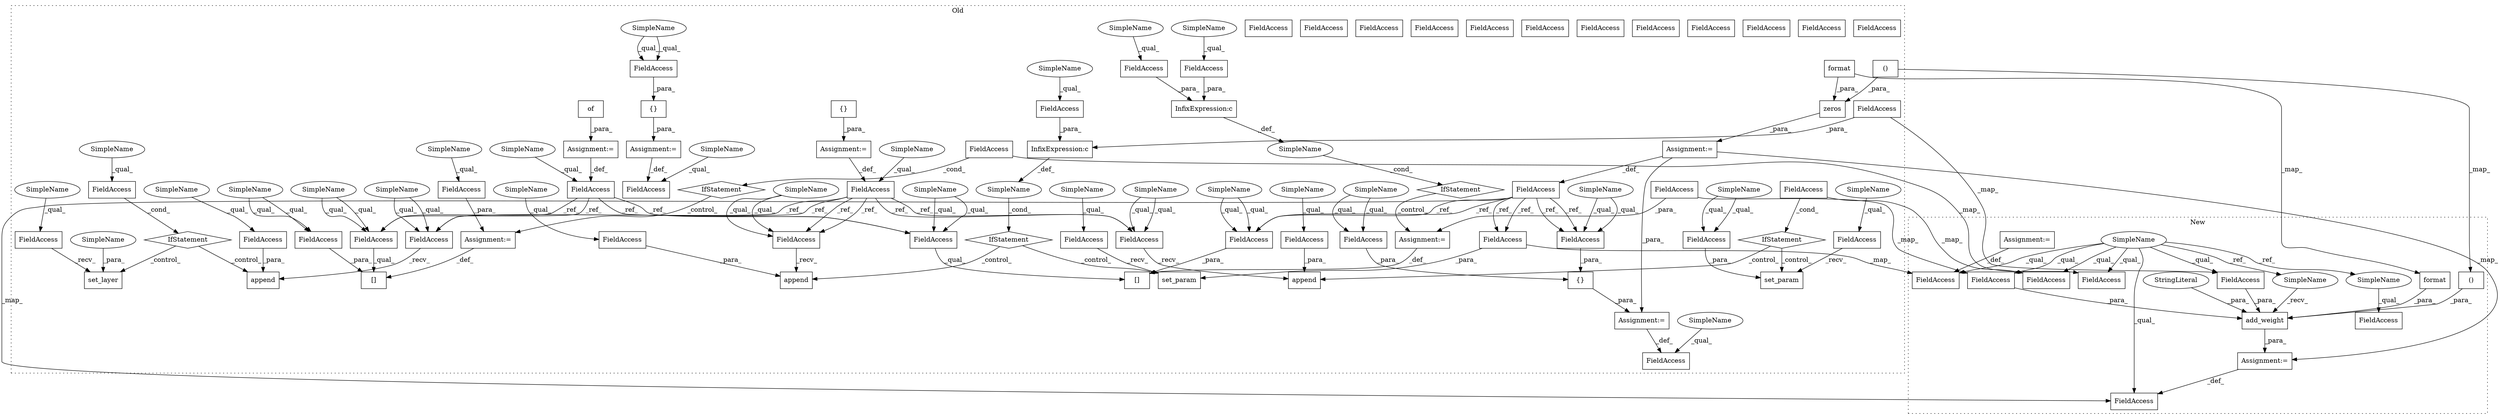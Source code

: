 digraph G {
subgraph cluster0 {
1 [label="append" a="32" s="8539,8564" l="7,1" shape="box"];
3 [label="FieldAccess" a="22" s="8546" l="18" shape="box"];
4 [label="FieldAccess" a="22" s="8402" l="17" shape="box"];
6 [label="FieldAccess" a="22" s="8521" l="17" shape="box"];
7 [label="FieldAccess" a="22" s="8666" l="17" shape="box"];
8 [label="IfStatement" a="25" s="8445,8467" l="4,2" shape="diamond"];
9 [label="{}" a="4" s="8437" l="2" shape="box"];
10 [label="set_param" a="32" s="8496,8512" l="10,1" shape="box"];
11 [label="FieldAccess" a="22" s="8506" l="6" shape="box"];
12 [label="FieldAccess" a="22" s="8810" l="17" shape="box"];
13 [label="FieldAccess" a="22" s="8477" l="18" shape="box"];
15 [label="FieldAccess" a="22" s="8265" l="22" shape="box"];
16 [label="{}" a="4" s="8305,8319" l="1,1" shape="box"];
17 [label="FieldAccess" a="22" s="8313" l="6" shape="box"];
18 [label="FieldAccess" a="22" s="8306" l="6" shape="box"];
19 [label="FieldAccess" a="22" s="8873" l="16" shape="box"];
20 [label="FieldAccess" a="22" s="9033" l="16" shape="box"];
21 [label="FieldAccess" a="22" s="8622" l="18" shape="box"];
22 [label="FieldAccess" a="22" s="8935" l="16" shape="box"];
23 [label="Assignment:=" a="7" s="8419" l="1" shape="box"];
24 [label="Assignment:=" a="7" s="8287" l="1" shape="box"];
25 [label="append" a="32" s="8684,8709" l="7,1" shape="box"];
26 [label="IfStatement" a="25" s="8577,8612" l="4,2" shape="diamond"];
27 [label="FieldAccess" a="22" s="8594" l="18" shape="box"];
30 [label="FieldAccess" a="22" s="8908" l="17" shape="box"];
31 [label="IfStatement" a="25" s="8904,8925" l="4,2" shape="diamond"];
32 [label="[]" a="2" s="9033,9056" l="17,1" shape="box"];
34 [label="FieldAccess" a="22" s="9050" l="6" shape="box"];
35 [label="[]" a="2" s="8935,8958" l="17,1" shape="box"];
36 [label="FieldAccess" a="22" s="8342" l="22" shape="box"];
37 [label="set_param" a="32" s="8641,8657" l="10,1" shape="box"];
39 [label="format" a="32" s="8239,8255" l="7,1" shape="box"];
40 [label="()" a="106" s="8175" l="55" shape="box"];
42 [label="FieldAccess" a="22" s="8993" l="9" shape="box"];
43 [label="FieldAccess" a="22" s="8581" l="9" shape="box"];
44 [label="FieldAccess" a="22" s="8761" l="25" shape="box"];
45 [label="FieldAccess" a="22" s="8960" l="17" shape="box"];
46 [label="FieldAccess" a="22" s="8726" l="25" shape="box"];
47 [label="set_layer" a="32" s="8787,8801" l="10,1" shape="box"];
48 [label="of" a="32" s="8894" l="4" shape="box"];
49 [label="IfStatement" a="25" s="8722,8751" l="4,2" shape="diamond"];
50 [label="Assignment:=" a="7" s="8889" l="1" shape="box"];
51 [label="Assignment:=" a="7" s="8959" l="1" shape="box"];
52 [label="zeros" a="32" s="8162,8256" l="13,1" shape="box"];
54 [label="Assignment:=" a="7" s="8147" l="1" shape="box"];
55 [label="{}" a="4" s="8382,8389" l="1,1" shape="box"];
56 [label="FieldAccess" a="22" s="8383" l="6" shape="box"];
57 [label="Assignment:=" a="7" s="8364" l="1" shape="box"];
58 [label="FieldAccess" a="22" s="8952" l="6" shape="box"];
59 [label="FieldAccess" a="22" s="8691" l="18" shape="box"];
60 [label="FieldAccess" a="22" s="9006" l="17" shape="box"];
61 [label="InfixExpression:c" a="27" s="9002" l="4" shape="box"];
62 [label="FieldAccess" a="22" s="8835" l="25" shape="box"];
63 [label="IfStatement" a="25" s="8989,9023" l="4,2" shape="diamond"];
64 [label="SimpleName" a="42" s="" l="" shape="ellipse"];
65 [label="append" a="32" s="8828,8860" l="7,1" shape="box"];
66 [label="FieldAccess" a="22" s="8141" l="6" shape="box"];
69 [label="FieldAccess" a="22" s="9058" l="17" shape="box"];
70 [label="InfixExpression:c" a="27" s="8590" l="4" shape="box"];
71 [label="SimpleName" a="42" s="" l="" shape="ellipse"];
72 [label="Assignment:=" a="7" s="9057" l="1" shape="box"];
73 [label="FieldAccess" a="22" s="8449" l="18" shape="box"];
76 [label="FieldAccess" a="22" s="8651" l="6" shape="box"];
78 [label="FieldAccess" a="22" s="9033" l="16" shape="box"];
79 [label="FieldAccess" a="22" s="8935" l="16" shape="box"];
80 [label="FieldAccess" a="22" s="8666" l="17" shape="box"];
81 [label="FieldAccess" a="22" s="8810" l="17" shape="box"];
82 [label="FieldAccess" a="22" s="8521" l="17" shape="box"];
85 [label="FieldAccess" a="22" s="9050" l="6" shape="box"];
86 [label="FieldAccess" a="22" s="8313" l="6" shape="box"];
87 [label="FieldAccess" a="22" s="8651" l="6" shape="box"];
88 [label="SimpleName" a="42" s="8810" l="4" shape="ellipse"];
89 [label="SimpleName" a="42" s="8342" l="4" shape="ellipse"];
90 [label="SimpleName" a="42" s="8581" l="4" shape="ellipse"];
91 [label="SimpleName" a="42" s="8265" l="4" shape="ellipse"];
92 [label="SimpleName" a="42" s="8477" l="4" shape="ellipse"];
93 [label="SimpleName" a="42" s="8726" l="4" shape="ellipse"];
94 [label="SimpleName" a="42" s="9050" l="4" shape="ellipse"];
95 [label="SimpleName" a="42" s="9033" l="4" shape="ellipse"];
96 [label="SimpleName" a="42" s="8402" l="4" shape="ellipse"];
97 [label="SimpleName" a="42" s="8383" l="4" shape="ellipse"];
98 [label="SimpleName" a="42" s="8835" l="4" shape="ellipse"];
99 [label="SimpleName" a="42" s="8506" l="4" shape="ellipse"];
100 [label="SimpleName" a="42" s="8622" l="4" shape="ellipse"];
101 [label="SimpleName" a="42" s="8306" l="4" shape="ellipse"];
102 [label="SimpleName" a="42" s="8935" l="4" shape="ellipse"];
103 [label="SimpleName" a="42" s="8521" l="4" shape="ellipse"];
104 [label="SimpleName" a="42" s="8313" l="4" shape="ellipse"];
105 [label="SimpleName" a="42" s="8952" l="4" shape="ellipse"];
106 [label="SimpleName" a="42" s="8546" l="4" shape="ellipse"];
107 [label="SimpleName" a="42" s="8761" l="4" shape="ellipse"];
108 [label="SimpleName" a="42" s="8993" l="4" shape="ellipse"];
109 [label="SimpleName" a="42" s="8666" l="4" shape="ellipse"];
110 [label="SimpleName" a="42" s="8691" l="4" shape="ellipse"];
111 [label="SimpleName" a="42" s="8797" l="4" shape="ellipse"];
112 [label="SimpleName" a="42" s="9006" l="4" shape="ellipse"];
113 [label="SimpleName" a="42" s="8873" l="4" shape="ellipse"];
114 [label="SimpleName" a="42" s="8960" l="4" shape="ellipse"];
115 [label="FieldAccess" a="22" s="8952" l="6" shape="box"];
116 [label="FieldAccess" a="22" s="8306" l="6" shape="box"];
117 [label="FieldAccess" a="22" s="8383" l="6" shape="box"];
118 [label="FieldAccess" a="22" s="8506" l="6" shape="box"];
label = "Old";
style="dotted";
}
subgraph cluster1 {
2 [label="add_weight" a="32" s="7540,7683" l="18,1" shape="box"];
5 [label="SimpleName" a="42" s="6538" l="4" shape="ellipse"];
14 [label="FieldAccess" a="22" s="7427" l="9" shape="box"];
28 [label="FieldAccess" a="22" s="7647" l="18" shape="box"];
29 [label="FieldAccess" a="22" s="7481" l="17" shape="box"];
33 [label="StringLiteral" a="45" s="7615" l="6" shape="ellipse"];
38 [label="format" a="32" s="7629,7645" l="7,1" shape="box"];
41 [label="()" a="106" s="7558" l="55" shape="box"];
53 [label="Assignment:=" a="7" s="7534" l="1" shape="box"];
67 [label="FieldAccess" a="22" s="7528" l="6" shape="box"];
68 [label="FieldAccess" a="22" s="7666" l="17" shape="box"];
74 [label="FieldAccess" a="22" s="7462" l="18" shape="box"];
75 [label="FieldAccess" a="22" s="7706" l="6" shape="box"];
77 [label="Assignment:=" a="7" s="7712" l="1" shape="box"];
83 [label="SimpleName" a="42" s="7535" l="4" shape="ellipse"];
84 [label="SimpleName" a="42" s="7427" l="4" shape="ellipse"];
label = "New";
style="dotted";
}
2 -> 53 [label="_para_"];
3 -> 1 [label="_para_"];
4 -> 81 [label="_ref_"];
4 -> 82 [label="_ref_"];
4 -> 80 [label="_ref_"];
4 -> 82 [label="_ref_"];
4 -> 80 [label="_ref_"];
4 -> 81 [label="_ref_"];
5 -> 75 [label="_qual_"];
5 -> 29 [label="_qual_"];
5 -> 74 [label="_qual_"];
5 -> 68 [label="_qual_"];
5 -> 67 [label="_qual_"];
5 -> 84 [label="_ref_"];
5 -> 28 [label="_qual_"];
5 -> 83 [label="_ref_"];
8 -> 10 [label="_control_"];
8 -> 1 [label="_control_"];
9 -> 23 [label="_para_"];
13 -> 10 [label="_recv_"];
16 -> 24 [label="_para_"];
19 -> 79 [label="_ref_"];
19 -> 78 [label="_ref_"];
19 -> 78 [label="_ref_"];
19 -> 79 [label="_ref_"];
21 -> 37 [label="_recv_"];
23 -> 4 [label="_def_"];
24 -> 15 [label="_def_"];
26 -> 37 [label="_control_"];
26 -> 25 [label="_control_"];
27 -> 28 [label="_map_"];
27 -> 70 [label="_para_"];
28 -> 2 [label="_para_"];
30 -> 29 [label="_map_"];
30 -> 31 [label="_cond_"];
31 -> 51 [label="_control_"];
33 -> 2 [label="_para_"];
38 -> 2 [label="_para_"];
39 -> 38 [label="_map_"];
39 -> 52 [label="_para_"];
40 -> 41 [label="_map_"];
40 -> 52 [label="_para_"];
41 -> 2 [label="_para_"];
42 -> 61 [label="_para_"];
43 -> 70 [label="_para_"];
44 -> 47 [label="_recv_"];
45 -> 51 [label="_para_"];
46 -> 49 [label="_cond_"];
48 -> 50 [label="_para_"];
49 -> 47 [label="_control_"];
49 -> 65 [label="_control_"];
50 -> 19 [label="_def_"];
51 -> 35 [label="_def_"];
52 -> 54 [label="_para_"];
53 -> 67 [label="_def_"];
54 -> 53 [label="_map_"];
54 -> 66 [label="_def_"];
54 -> 24 [label="_para_"];
55 -> 57 [label="_para_"];
57 -> 36 [label="_def_"];
59 -> 25 [label="_para_"];
60 -> 61 [label="_para_"];
61 -> 71 [label="_def_"];
62 -> 65 [label="_para_"];
63 -> 72 [label="_control_"];
64 -> 26 [label="_cond_"];
66 -> 86 [label="_ref_"];
66 -> 85 [label="_ref_"];
66 -> 87 [label="_ref_"];
66 -> 67 [label="_map_"];
66 -> 87 [label="_ref_"];
66 -> 86 [label="_ref_"];
66 -> 85 [label="_ref_"];
68 -> 2 [label="_para_"];
69 -> 68 [label="_map_"];
69 -> 72 [label="_para_"];
70 -> 64 [label="_def_"];
71 -> 63 [label="_cond_"];
72 -> 32 [label="_def_"];
73 -> 74 [label="_map_"];
73 -> 8 [label="_cond_"];
77 -> 75 [label="_def_"];
78 -> 32 [label="_qual_"];
79 -> 35 [label="_qual_"];
80 -> 25 [label="_recv_"];
81 -> 65 [label="_recv_"];
82 -> 1 [label="_recv_"];
83 -> 2 [label="_recv_"];
84 -> 14 [label="_qual_"];
85 -> 32 [label="_para_"];
86 -> 16 [label="_para_"];
87 -> 37 [label="_para_"];
87 -> 75 [label="_map_"];
88 -> 81 [label="_qual_"];
88 -> 81 [label="_qual_"];
89 -> 36 [label="_qual_"];
90 -> 43 [label="_qual_"];
91 -> 15 [label="_qual_"];
92 -> 13 [label="_qual_"];
93 -> 46 [label="_qual_"];
94 -> 85 [label="_qual_"];
94 -> 85 [label="_qual_"];
95 -> 78 [label="_qual_"];
95 -> 78 [label="_qual_"];
96 -> 4 [label="_qual_"];
97 -> 117 [label="_qual_"];
97 -> 117 [label="_qual_"];
98 -> 62 [label="_qual_"];
99 -> 118 [label="_qual_"];
99 -> 118 [label="_qual_"];
100 -> 21 [label="_qual_"];
101 -> 116 [label="_qual_"];
101 -> 116 [label="_qual_"];
102 -> 79 [label="_qual_"];
102 -> 79 [label="_qual_"];
103 -> 82 [label="_qual_"];
103 -> 82 [label="_qual_"];
104 -> 86 [label="_qual_"];
104 -> 86 [label="_qual_"];
105 -> 115 [label="_qual_"];
105 -> 115 [label="_qual_"];
106 -> 3 [label="_qual_"];
107 -> 44 [label="_qual_"];
108 -> 42 [label="_qual_"];
109 -> 80 [label="_qual_"];
109 -> 80 [label="_qual_"];
110 -> 59 [label="_qual_"];
111 -> 47 [label="_para_"];
112 -> 60 [label="_qual_"];
113 -> 19 [label="_qual_"];
114 -> 45 [label="_qual_"];
115 -> 35 [label="_para_"];
116 -> 16 [label="_para_"];
117 -> 55 [label="_para_"];
118 -> 10 [label="_para_"];
}
